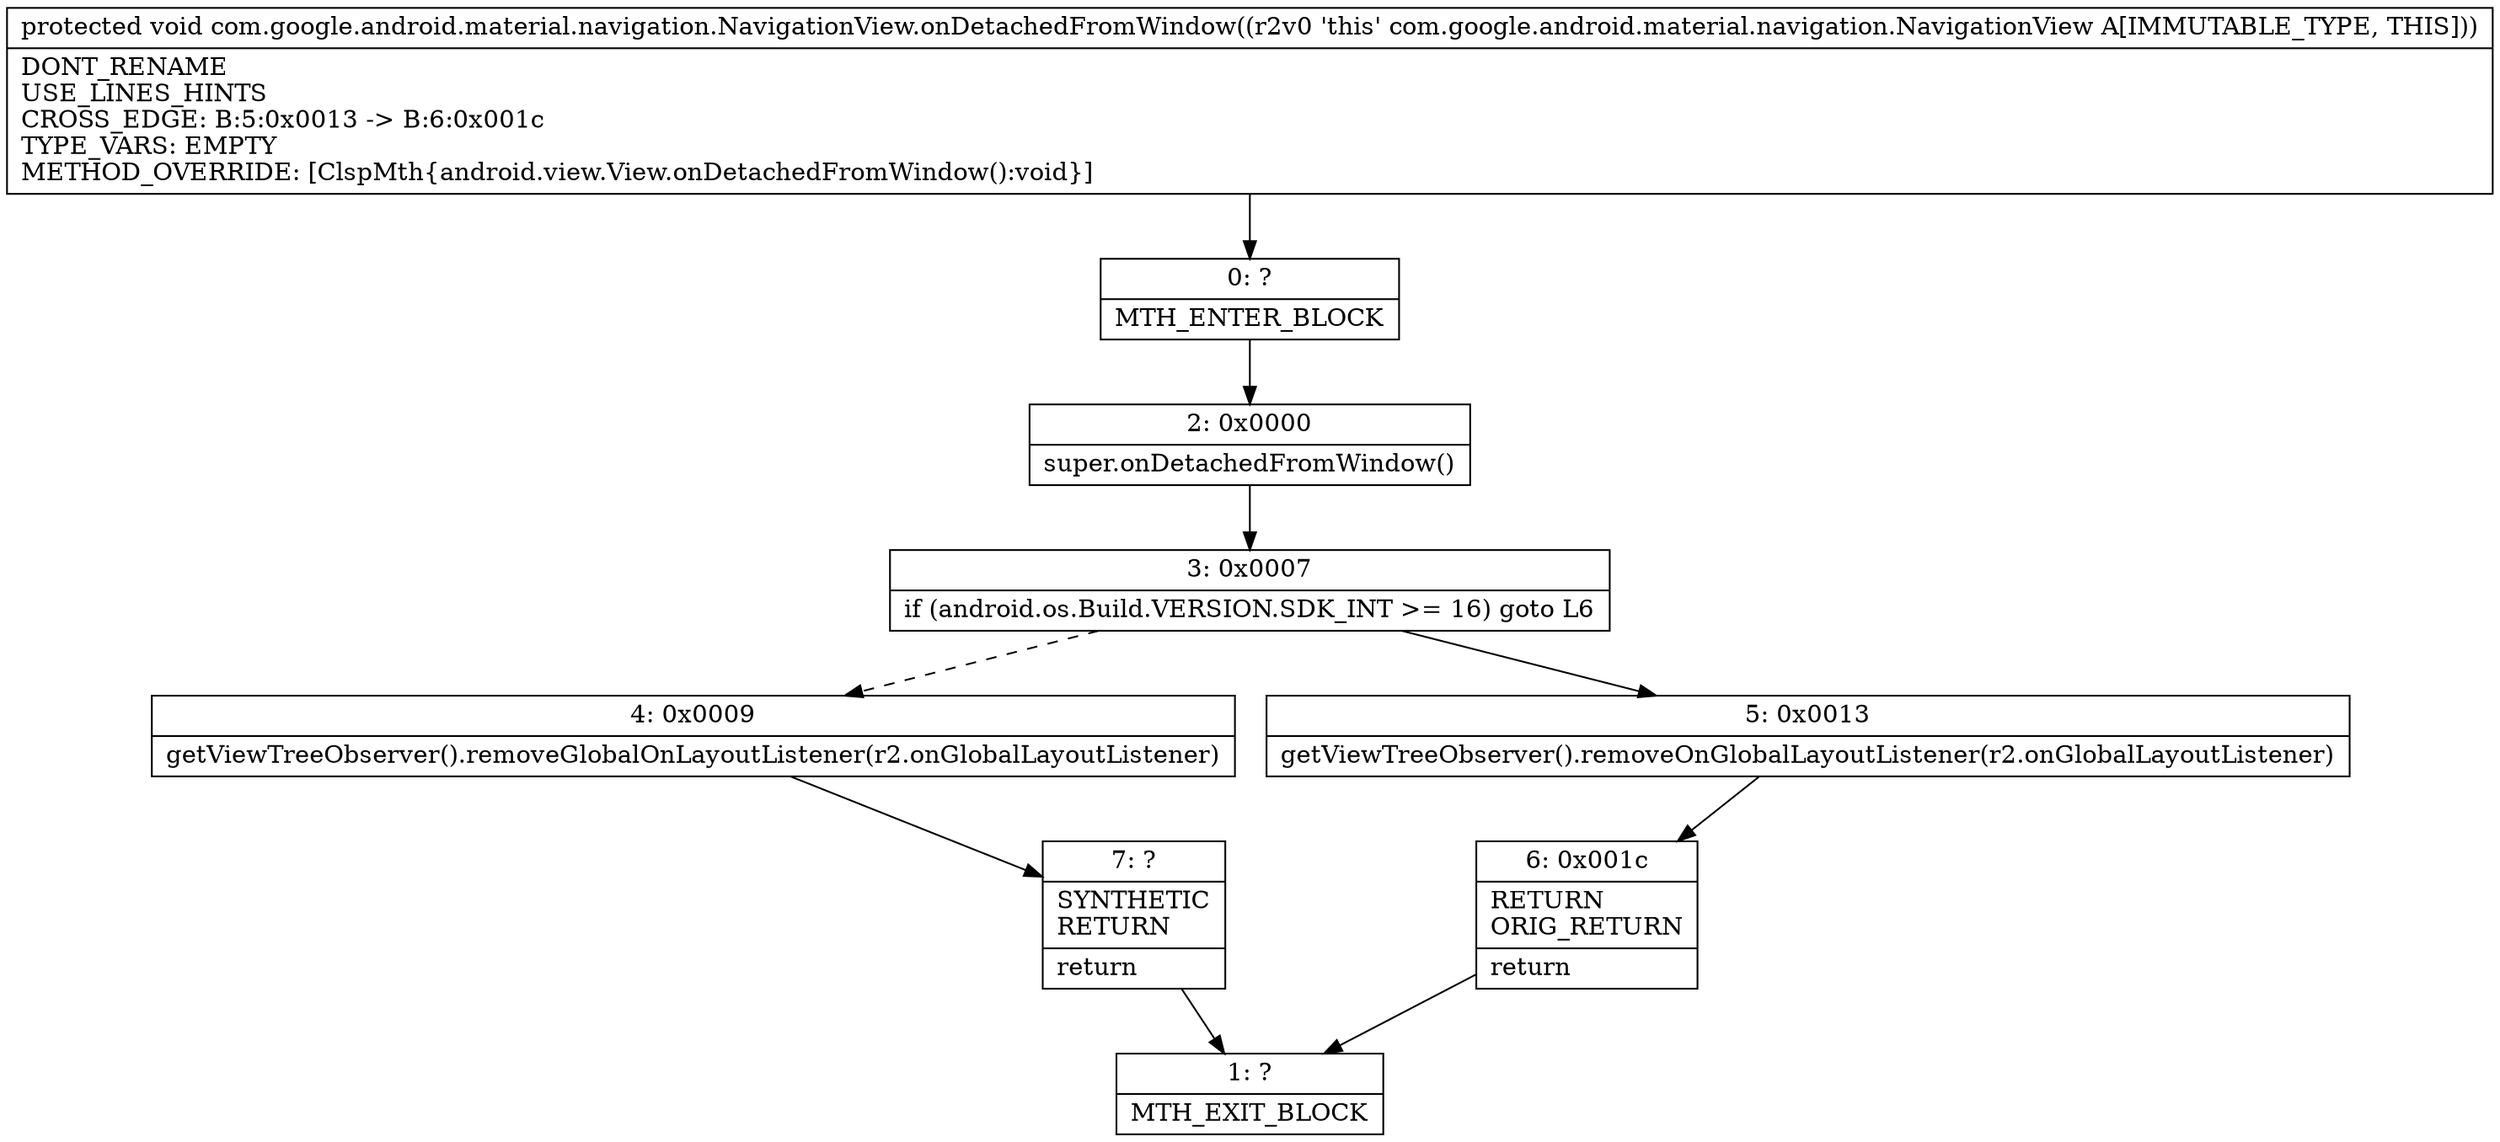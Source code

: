 digraph "CFG forcom.google.android.material.navigation.NavigationView.onDetachedFromWindow()V" {
Node_0 [shape=record,label="{0\:\ ?|MTH_ENTER_BLOCK\l}"];
Node_2 [shape=record,label="{2\:\ 0x0000|super.onDetachedFromWindow()\l}"];
Node_3 [shape=record,label="{3\:\ 0x0007|if (android.os.Build.VERSION.SDK_INT \>= 16) goto L6\l}"];
Node_4 [shape=record,label="{4\:\ 0x0009|getViewTreeObserver().removeGlobalOnLayoutListener(r2.onGlobalLayoutListener)\l}"];
Node_7 [shape=record,label="{7\:\ ?|SYNTHETIC\lRETURN\l|return\l}"];
Node_1 [shape=record,label="{1\:\ ?|MTH_EXIT_BLOCK\l}"];
Node_5 [shape=record,label="{5\:\ 0x0013|getViewTreeObserver().removeOnGlobalLayoutListener(r2.onGlobalLayoutListener)\l}"];
Node_6 [shape=record,label="{6\:\ 0x001c|RETURN\lORIG_RETURN\l|return\l}"];
MethodNode[shape=record,label="{protected void com.google.android.material.navigation.NavigationView.onDetachedFromWindow((r2v0 'this' com.google.android.material.navigation.NavigationView A[IMMUTABLE_TYPE, THIS]))  | DONT_RENAME\lUSE_LINES_HINTS\lCROSS_EDGE: B:5:0x0013 \-\> B:6:0x001c\lTYPE_VARS: EMPTY\lMETHOD_OVERRIDE: [ClspMth\{android.view.View.onDetachedFromWindow():void\}]\l}"];
MethodNode -> Node_0;Node_0 -> Node_2;
Node_2 -> Node_3;
Node_3 -> Node_4[style=dashed];
Node_3 -> Node_5;
Node_4 -> Node_7;
Node_7 -> Node_1;
Node_5 -> Node_6;
Node_6 -> Node_1;
}

